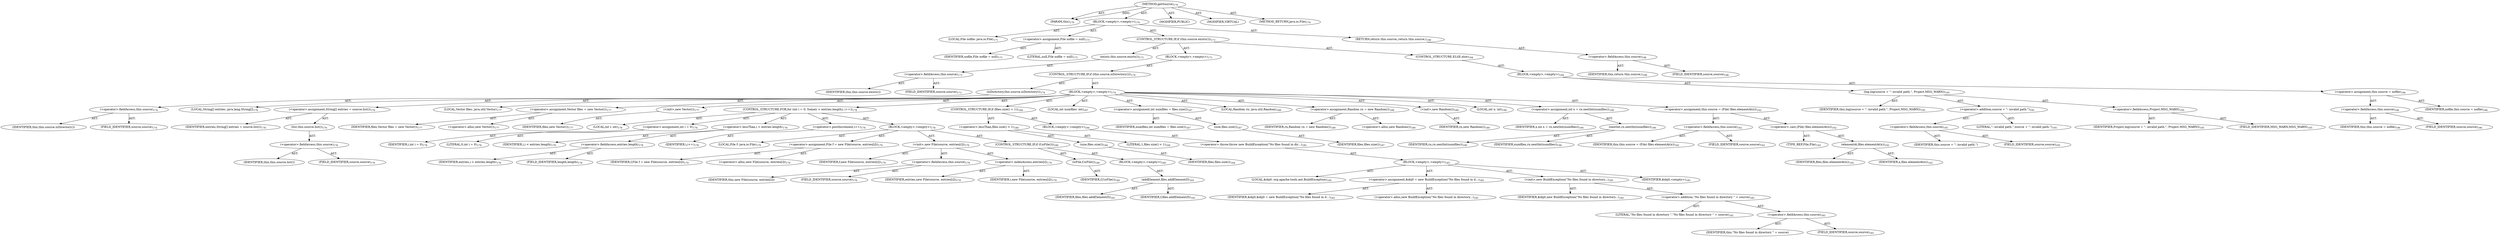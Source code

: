 digraph "getSource" {  
"111669149704" [label = <(METHOD,getSource)<SUB>170</SUB>> ]
"115964116996" [label = <(PARAM,this)<SUB>170</SUB>> ]
"25769803788" [label = <(BLOCK,&lt;empty&gt;,&lt;empty&gt;)<SUB>170</SUB>> ]
"94489280513" [label = <(LOCAL,File nofile: java.io.File)<SUB>171</SUB>> ]
"30064771121" [label = <(&lt;operator&gt;.assignment,File nofile = null)<SUB>171</SUB>> ]
"68719476776" [label = <(IDENTIFIER,nofile,File nofile = null)<SUB>171</SUB>> ]
"90194313222" [label = <(LITERAL,null,File nofile = null)<SUB>171</SUB>> ]
"47244640260" [label = <(CONTROL_STRUCTURE,IF,if (this.source.exists()))<SUB>173</SUB>> ]
"30064771122" [label = <(exists,this.source.exists())<SUB>173</SUB>> ]
"30064771123" [label = <(&lt;operator&gt;.fieldAccess,this.source)<SUB>173</SUB>> ]
"68719476777" [label = <(IDENTIFIER,this,this.source.exists())> ]
"55834574869" [label = <(FIELD_IDENTIFIER,source,source)<SUB>173</SUB>> ]
"25769803789" [label = <(BLOCK,&lt;empty&gt;,&lt;empty&gt;)<SUB>173</SUB>> ]
"47244640261" [label = <(CONTROL_STRUCTURE,IF,if (this.source.isDirectory()))<SUB>174</SUB>> ]
"30064771124" [label = <(isDirectory,this.source.isDirectory())<SUB>174</SUB>> ]
"30064771125" [label = <(&lt;operator&gt;.fieldAccess,this.source)<SUB>174</SUB>> ]
"68719476778" [label = <(IDENTIFIER,this,this.source.isDirectory())> ]
"55834574870" [label = <(FIELD_IDENTIFIER,source,source)<SUB>174</SUB>> ]
"25769803790" [label = <(BLOCK,&lt;empty&gt;,&lt;empty&gt;)<SUB>174</SUB>> ]
"94489280514" [label = <(LOCAL,String[] entries: java.lang.String[])<SUB>176</SUB>> ]
"30064771126" [label = <(&lt;operator&gt;.assignment,String[] entries = source.list())<SUB>176</SUB>> ]
"68719476779" [label = <(IDENTIFIER,entries,String[] entries = source.list())<SUB>176</SUB>> ]
"30064771127" [label = <(list,this.source.list())<SUB>176</SUB>> ]
"30064771128" [label = <(&lt;operator&gt;.fieldAccess,this.source)<SUB>176</SUB>> ]
"68719476780" [label = <(IDENTIFIER,this,this.source.list())> ]
"55834574871" [label = <(FIELD_IDENTIFIER,source,source)<SUB>176</SUB>> ]
"94489280515" [label = <(LOCAL,Vector files: java.util.Vector)<SUB>177</SUB>> ]
"30064771129" [label = <(&lt;operator&gt;.assignment,Vector files = new Vector())<SUB>177</SUB>> ]
"68719476781" [label = <(IDENTIFIER,files,Vector files = new Vector())<SUB>177</SUB>> ]
"30064771130" [label = <(&lt;operator&gt;.alloc,new Vector())<SUB>177</SUB>> ]
"30064771131" [label = <(&lt;init&gt;,new Vector())<SUB>177</SUB>> ]
"68719476782" [label = <(IDENTIFIER,files,new Vector())<SUB>177</SUB>> ]
"47244640262" [label = <(CONTROL_STRUCTURE,FOR,for (int i = 0; Some(i &lt; entries.length); i++))<SUB>178</SUB>> ]
"94489280516" [label = <(LOCAL,int i: int)<SUB>178</SUB>> ]
"30064771132" [label = <(&lt;operator&gt;.assignment,int i = 0)<SUB>178</SUB>> ]
"68719476783" [label = <(IDENTIFIER,i,int i = 0)<SUB>178</SUB>> ]
"90194313223" [label = <(LITERAL,0,int i = 0)<SUB>178</SUB>> ]
"30064771133" [label = <(&lt;operator&gt;.lessThan,i &lt; entries.length)<SUB>178</SUB>> ]
"68719476784" [label = <(IDENTIFIER,i,i &lt; entries.length)<SUB>178</SUB>> ]
"30064771134" [label = <(&lt;operator&gt;.fieldAccess,entries.length)<SUB>178</SUB>> ]
"68719476785" [label = <(IDENTIFIER,entries,i &lt; entries.length)<SUB>178</SUB>> ]
"55834574872" [label = <(FIELD_IDENTIFIER,length,length)<SUB>178</SUB>> ]
"30064771135" [label = <(&lt;operator&gt;.postIncrement,i++)<SUB>178</SUB>> ]
"68719476786" [label = <(IDENTIFIER,i,i++)<SUB>178</SUB>> ]
"25769803791" [label = <(BLOCK,&lt;empty&gt;,&lt;empty&gt;)<SUB>178</SUB>> ]
"94489280517" [label = <(LOCAL,File f: java.io.File)<SUB>179</SUB>> ]
"30064771136" [label = <(&lt;operator&gt;.assignment,File f = new File(source, entries[i]))<SUB>179</SUB>> ]
"68719476787" [label = <(IDENTIFIER,f,File f = new File(source, entries[i]))<SUB>179</SUB>> ]
"30064771137" [label = <(&lt;operator&gt;.alloc,new File(source, entries[i]))<SUB>179</SUB>> ]
"30064771138" [label = <(&lt;init&gt;,new File(source, entries[i]))<SUB>179</SUB>> ]
"68719476788" [label = <(IDENTIFIER,f,new File(source, entries[i]))<SUB>179</SUB>> ]
"30064771139" [label = <(&lt;operator&gt;.fieldAccess,this.source)<SUB>179</SUB>> ]
"68719476789" [label = <(IDENTIFIER,this,new File(source, entries[i]))> ]
"55834574873" [label = <(FIELD_IDENTIFIER,source,source)<SUB>179</SUB>> ]
"30064771140" [label = <(&lt;operator&gt;.indexAccess,entries[i])<SUB>179</SUB>> ]
"68719476790" [label = <(IDENTIFIER,entries,new File(source, entries[i]))<SUB>179</SUB>> ]
"68719476791" [label = <(IDENTIFIER,i,new File(source, entries[i]))<SUB>179</SUB>> ]
"47244640263" [label = <(CONTROL_STRUCTURE,IF,if (f.isFile()))<SUB>180</SUB>> ]
"30064771141" [label = <(isFile,f.isFile())<SUB>180</SUB>> ]
"68719476792" [label = <(IDENTIFIER,f,f.isFile())<SUB>180</SUB>> ]
"25769803792" [label = <(BLOCK,&lt;empty&gt;,&lt;empty&gt;)<SUB>180</SUB>> ]
"30064771142" [label = <(addElement,files.addElement(f))<SUB>181</SUB>> ]
"68719476793" [label = <(IDENTIFIER,files,files.addElement(f))<SUB>181</SUB>> ]
"68719476794" [label = <(IDENTIFIER,f,files.addElement(f))<SUB>181</SUB>> ]
"47244640264" [label = <(CONTROL_STRUCTURE,IF,if (files.size() &lt; 1))<SUB>184</SUB>> ]
"30064771143" [label = <(&lt;operator&gt;.lessThan,files.size() &lt; 1)<SUB>184</SUB>> ]
"30064771144" [label = <(size,files.size())<SUB>184</SUB>> ]
"68719476795" [label = <(IDENTIFIER,files,files.size())<SUB>184</SUB>> ]
"90194313224" [label = <(LITERAL,1,files.size() &lt; 1)<SUB>184</SUB>> ]
"25769803793" [label = <(BLOCK,&lt;empty&gt;,&lt;empty&gt;)<SUB>184</SUB>> ]
"30064771145" [label = <(&lt;operator&gt;.throw,throw new BuildException(&quot;No files found in dir...)<SUB>185</SUB>> ]
"25769803794" [label = <(BLOCK,&lt;empty&gt;,&lt;empty&gt;)<SUB>185</SUB>> ]
"94489280518" [label = <(LOCAL,$obj0: org.apache.tools.ant.BuildException)<SUB>185</SUB>> ]
"30064771146" [label = <(&lt;operator&gt;.assignment,$obj0 = new BuildException(&quot;No files found in d...)<SUB>185</SUB>> ]
"68719476796" [label = <(IDENTIFIER,$obj0,$obj0 = new BuildException(&quot;No files found in d...)<SUB>185</SUB>> ]
"30064771147" [label = <(&lt;operator&gt;.alloc,new BuildException(&quot;No files found in directory...)<SUB>185</SUB>> ]
"30064771148" [label = <(&lt;init&gt;,new BuildException(&quot;No files found in directory...)<SUB>185</SUB>> ]
"68719476797" [label = <(IDENTIFIER,$obj0,new BuildException(&quot;No files found in directory...)<SUB>185</SUB>> ]
"30064771149" [label = <(&lt;operator&gt;.addition,&quot;No files found in directory &quot; + source)<SUB>185</SUB>> ]
"90194313225" [label = <(LITERAL,&quot;No files found in directory &quot;,&quot;No files found in directory &quot; + source)<SUB>185</SUB>> ]
"30064771150" [label = <(&lt;operator&gt;.fieldAccess,this.source)<SUB>185</SUB>> ]
"68719476798" [label = <(IDENTIFIER,this,&quot;No files found in directory &quot; + source)> ]
"55834574874" [label = <(FIELD_IDENTIFIER,source,source)<SUB>185</SUB>> ]
"68719476799" [label = <(IDENTIFIER,$obj0,&lt;empty&gt;)<SUB>185</SUB>> ]
"94489280519" [label = <(LOCAL,int numfiles: int)<SUB>187</SUB>> ]
"30064771151" [label = <(&lt;operator&gt;.assignment,int numfiles = files.size())<SUB>187</SUB>> ]
"68719476800" [label = <(IDENTIFIER,numfiles,int numfiles = files.size())<SUB>187</SUB>> ]
"30064771152" [label = <(size,files.size())<SUB>187</SUB>> ]
"68719476801" [label = <(IDENTIFIER,files,files.size())<SUB>187</SUB>> ]
"94489280520" [label = <(LOCAL,Random rn: java.util.Random)<SUB>189</SUB>> ]
"30064771153" [label = <(&lt;operator&gt;.assignment,Random rn = new Random())<SUB>189</SUB>> ]
"68719476802" [label = <(IDENTIFIER,rn,Random rn = new Random())<SUB>189</SUB>> ]
"30064771154" [label = <(&lt;operator&gt;.alloc,new Random())<SUB>189</SUB>> ]
"30064771155" [label = <(&lt;init&gt;,new Random())<SUB>189</SUB>> ]
"68719476803" [label = <(IDENTIFIER,rn,new Random())<SUB>189</SUB>> ]
"94489280521" [label = <(LOCAL,int x: int)<SUB>190</SUB>> ]
"30064771156" [label = <(&lt;operator&gt;.assignment,int x = rn.nextInt(numfiles))<SUB>190</SUB>> ]
"68719476804" [label = <(IDENTIFIER,x,int x = rn.nextInt(numfiles))<SUB>190</SUB>> ]
"30064771157" [label = <(nextInt,rn.nextInt(numfiles))<SUB>190</SUB>> ]
"68719476805" [label = <(IDENTIFIER,rn,rn.nextInt(numfiles))<SUB>190</SUB>> ]
"68719476806" [label = <(IDENTIFIER,numfiles,rn.nextInt(numfiles))<SUB>190</SUB>> ]
"30064771158" [label = <(&lt;operator&gt;.assignment,this.source = (File) files.elementAt(x))<SUB>192</SUB>> ]
"30064771159" [label = <(&lt;operator&gt;.fieldAccess,this.source)<SUB>192</SUB>> ]
"68719476742" [label = <(IDENTIFIER,this,this.source = (File) files.elementAt(x))<SUB>192</SUB>> ]
"55834574875" [label = <(FIELD_IDENTIFIER,source,source)<SUB>192</SUB>> ]
"30064771160" [label = <(&lt;operator&gt;.cast,(File) files.elementAt(x))<SUB>192</SUB>> ]
"180388626432" [label = <(TYPE_REF,File,File)<SUB>192</SUB>> ]
"30064771161" [label = <(elementAt,files.elementAt(x))<SUB>192</SUB>> ]
"68719476807" [label = <(IDENTIFIER,files,files.elementAt(x))<SUB>192</SUB>> ]
"68719476808" [label = <(IDENTIFIER,x,files.elementAt(x))<SUB>192</SUB>> ]
"47244640265" [label = <(CONTROL_STRUCTURE,ELSE,else)<SUB>194</SUB>> ]
"25769803795" [label = <(BLOCK,&lt;empty&gt;,&lt;empty&gt;)<SUB>194</SUB>> ]
"30064771162" [label = <(log,log(source + &quot;: invalid path.&quot;, Project.MSG_WARN))<SUB>195</SUB>> ]
"68719476743" [label = <(IDENTIFIER,this,log(source + &quot;: invalid path.&quot;, Project.MSG_WARN))<SUB>195</SUB>> ]
"30064771163" [label = <(&lt;operator&gt;.addition,source + &quot;: invalid path.&quot;)<SUB>195</SUB>> ]
"30064771164" [label = <(&lt;operator&gt;.fieldAccess,this.source)<SUB>195</SUB>> ]
"68719476809" [label = <(IDENTIFIER,this,source + &quot;: invalid path.&quot;)> ]
"55834574876" [label = <(FIELD_IDENTIFIER,source,source)<SUB>195</SUB>> ]
"90194313226" [label = <(LITERAL,&quot;: invalid path.&quot;,source + &quot;: invalid path.&quot;)<SUB>195</SUB>> ]
"30064771165" [label = <(&lt;operator&gt;.fieldAccess,Project.MSG_WARN)<SUB>195</SUB>> ]
"68719476810" [label = <(IDENTIFIER,Project,log(source + &quot;: invalid path.&quot;, Project.MSG_WARN))<SUB>195</SUB>> ]
"55834574877" [label = <(FIELD_IDENTIFIER,MSG_WARN,MSG_WARN)<SUB>195</SUB>> ]
"30064771166" [label = <(&lt;operator&gt;.assignment,this.source = nofile)<SUB>196</SUB>> ]
"30064771167" [label = <(&lt;operator&gt;.fieldAccess,this.source)<SUB>196</SUB>> ]
"68719476744" [label = <(IDENTIFIER,this,this.source = nofile)<SUB>196</SUB>> ]
"55834574878" [label = <(FIELD_IDENTIFIER,source,source)<SUB>196</SUB>> ]
"68719476811" [label = <(IDENTIFIER,nofile,this.source = nofile)<SUB>196</SUB>> ]
"146028888066" [label = <(RETURN,return this.source;,return this.source;)<SUB>198</SUB>> ]
"30064771168" [label = <(&lt;operator&gt;.fieldAccess,this.source)<SUB>198</SUB>> ]
"68719476745" [label = <(IDENTIFIER,this,return this.source;)<SUB>198</SUB>> ]
"55834574879" [label = <(FIELD_IDENTIFIER,source,source)<SUB>198</SUB>> ]
"133143986197" [label = <(MODIFIER,PUBLIC)> ]
"133143986198" [label = <(MODIFIER,VIRTUAL)> ]
"128849018888" [label = <(METHOD_RETURN,java.io.File)<SUB>170</SUB>> ]
  "111669149704" -> "115964116996"  [ label = "AST: "] 
  "111669149704" -> "25769803788"  [ label = "AST: "] 
  "111669149704" -> "133143986197"  [ label = "AST: "] 
  "111669149704" -> "133143986198"  [ label = "AST: "] 
  "111669149704" -> "128849018888"  [ label = "AST: "] 
  "25769803788" -> "94489280513"  [ label = "AST: "] 
  "25769803788" -> "30064771121"  [ label = "AST: "] 
  "25769803788" -> "47244640260"  [ label = "AST: "] 
  "25769803788" -> "146028888066"  [ label = "AST: "] 
  "30064771121" -> "68719476776"  [ label = "AST: "] 
  "30064771121" -> "90194313222"  [ label = "AST: "] 
  "47244640260" -> "30064771122"  [ label = "AST: "] 
  "47244640260" -> "25769803789"  [ label = "AST: "] 
  "47244640260" -> "47244640265"  [ label = "AST: "] 
  "30064771122" -> "30064771123"  [ label = "AST: "] 
  "30064771123" -> "68719476777"  [ label = "AST: "] 
  "30064771123" -> "55834574869"  [ label = "AST: "] 
  "25769803789" -> "47244640261"  [ label = "AST: "] 
  "47244640261" -> "30064771124"  [ label = "AST: "] 
  "47244640261" -> "25769803790"  [ label = "AST: "] 
  "30064771124" -> "30064771125"  [ label = "AST: "] 
  "30064771125" -> "68719476778"  [ label = "AST: "] 
  "30064771125" -> "55834574870"  [ label = "AST: "] 
  "25769803790" -> "94489280514"  [ label = "AST: "] 
  "25769803790" -> "30064771126"  [ label = "AST: "] 
  "25769803790" -> "94489280515"  [ label = "AST: "] 
  "25769803790" -> "30064771129"  [ label = "AST: "] 
  "25769803790" -> "30064771131"  [ label = "AST: "] 
  "25769803790" -> "47244640262"  [ label = "AST: "] 
  "25769803790" -> "47244640264"  [ label = "AST: "] 
  "25769803790" -> "94489280519"  [ label = "AST: "] 
  "25769803790" -> "30064771151"  [ label = "AST: "] 
  "25769803790" -> "94489280520"  [ label = "AST: "] 
  "25769803790" -> "30064771153"  [ label = "AST: "] 
  "25769803790" -> "30064771155"  [ label = "AST: "] 
  "25769803790" -> "94489280521"  [ label = "AST: "] 
  "25769803790" -> "30064771156"  [ label = "AST: "] 
  "25769803790" -> "30064771158"  [ label = "AST: "] 
  "30064771126" -> "68719476779"  [ label = "AST: "] 
  "30064771126" -> "30064771127"  [ label = "AST: "] 
  "30064771127" -> "30064771128"  [ label = "AST: "] 
  "30064771128" -> "68719476780"  [ label = "AST: "] 
  "30064771128" -> "55834574871"  [ label = "AST: "] 
  "30064771129" -> "68719476781"  [ label = "AST: "] 
  "30064771129" -> "30064771130"  [ label = "AST: "] 
  "30064771131" -> "68719476782"  [ label = "AST: "] 
  "47244640262" -> "94489280516"  [ label = "AST: "] 
  "47244640262" -> "30064771132"  [ label = "AST: "] 
  "47244640262" -> "30064771133"  [ label = "AST: "] 
  "47244640262" -> "30064771135"  [ label = "AST: "] 
  "47244640262" -> "25769803791"  [ label = "AST: "] 
  "30064771132" -> "68719476783"  [ label = "AST: "] 
  "30064771132" -> "90194313223"  [ label = "AST: "] 
  "30064771133" -> "68719476784"  [ label = "AST: "] 
  "30064771133" -> "30064771134"  [ label = "AST: "] 
  "30064771134" -> "68719476785"  [ label = "AST: "] 
  "30064771134" -> "55834574872"  [ label = "AST: "] 
  "30064771135" -> "68719476786"  [ label = "AST: "] 
  "25769803791" -> "94489280517"  [ label = "AST: "] 
  "25769803791" -> "30064771136"  [ label = "AST: "] 
  "25769803791" -> "30064771138"  [ label = "AST: "] 
  "25769803791" -> "47244640263"  [ label = "AST: "] 
  "30064771136" -> "68719476787"  [ label = "AST: "] 
  "30064771136" -> "30064771137"  [ label = "AST: "] 
  "30064771138" -> "68719476788"  [ label = "AST: "] 
  "30064771138" -> "30064771139"  [ label = "AST: "] 
  "30064771138" -> "30064771140"  [ label = "AST: "] 
  "30064771139" -> "68719476789"  [ label = "AST: "] 
  "30064771139" -> "55834574873"  [ label = "AST: "] 
  "30064771140" -> "68719476790"  [ label = "AST: "] 
  "30064771140" -> "68719476791"  [ label = "AST: "] 
  "47244640263" -> "30064771141"  [ label = "AST: "] 
  "47244640263" -> "25769803792"  [ label = "AST: "] 
  "30064771141" -> "68719476792"  [ label = "AST: "] 
  "25769803792" -> "30064771142"  [ label = "AST: "] 
  "30064771142" -> "68719476793"  [ label = "AST: "] 
  "30064771142" -> "68719476794"  [ label = "AST: "] 
  "47244640264" -> "30064771143"  [ label = "AST: "] 
  "47244640264" -> "25769803793"  [ label = "AST: "] 
  "30064771143" -> "30064771144"  [ label = "AST: "] 
  "30064771143" -> "90194313224"  [ label = "AST: "] 
  "30064771144" -> "68719476795"  [ label = "AST: "] 
  "25769803793" -> "30064771145"  [ label = "AST: "] 
  "30064771145" -> "25769803794"  [ label = "AST: "] 
  "25769803794" -> "94489280518"  [ label = "AST: "] 
  "25769803794" -> "30064771146"  [ label = "AST: "] 
  "25769803794" -> "30064771148"  [ label = "AST: "] 
  "25769803794" -> "68719476799"  [ label = "AST: "] 
  "30064771146" -> "68719476796"  [ label = "AST: "] 
  "30064771146" -> "30064771147"  [ label = "AST: "] 
  "30064771148" -> "68719476797"  [ label = "AST: "] 
  "30064771148" -> "30064771149"  [ label = "AST: "] 
  "30064771149" -> "90194313225"  [ label = "AST: "] 
  "30064771149" -> "30064771150"  [ label = "AST: "] 
  "30064771150" -> "68719476798"  [ label = "AST: "] 
  "30064771150" -> "55834574874"  [ label = "AST: "] 
  "30064771151" -> "68719476800"  [ label = "AST: "] 
  "30064771151" -> "30064771152"  [ label = "AST: "] 
  "30064771152" -> "68719476801"  [ label = "AST: "] 
  "30064771153" -> "68719476802"  [ label = "AST: "] 
  "30064771153" -> "30064771154"  [ label = "AST: "] 
  "30064771155" -> "68719476803"  [ label = "AST: "] 
  "30064771156" -> "68719476804"  [ label = "AST: "] 
  "30064771156" -> "30064771157"  [ label = "AST: "] 
  "30064771157" -> "68719476805"  [ label = "AST: "] 
  "30064771157" -> "68719476806"  [ label = "AST: "] 
  "30064771158" -> "30064771159"  [ label = "AST: "] 
  "30064771158" -> "30064771160"  [ label = "AST: "] 
  "30064771159" -> "68719476742"  [ label = "AST: "] 
  "30064771159" -> "55834574875"  [ label = "AST: "] 
  "30064771160" -> "180388626432"  [ label = "AST: "] 
  "30064771160" -> "30064771161"  [ label = "AST: "] 
  "30064771161" -> "68719476807"  [ label = "AST: "] 
  "30064771161" -> "68719476808"  [ label = "AST: "] 
  "47244640265" -> "25769803795"  [ label = "AST: "] 
  "25769803795" -> "30064771162"  [ label = "AST: "] 
  "25769803795" -> "30064771166"  [ label = "AST: "] 
  "30064771162" -> "68719476743"  [ label = "AST: "] 
  "30064771162" -> "30064771163"  [ label = "AST: "] 
  "30064771162" -> "30064771165"  [ label = "AST: "] 
  "30064771163" -> "30064771164"  [ label = "AST: "] 
  "30064771163" -> "90194313226"  [ label = "AST: "] 
  "30064771164" -> "68719476809"  [ label = "AST: "] 
  "30064771164" -> "55834574876"  [ label = "AST: "] 
  "30064771165" -> "68719476810"  [ label = "AST: "] 
  "30064771165" -> "55834574877"  [ label = "AST: "] 
  "30064771166" -> "30064771167"  [ label = "AST: "] 
  "30064771166" -> "68719476811"  [ label = "AST: "] 
  "30064771167" -> "68719476744"  [ label = "AST: "] 
  "30064771167" -> "55834574878"  [ label = "AST: "] 
  "146028888066" -> "30064771168"  [ label = "AST: "] 
  "30064771168" -> "68719476745"  [ label = "AST: "] 
  "30064771168" -> "55834574879"  [ label = "AST: "] 
  "111669149704" -> "115964116996"  [ label = "DDG: "] 
}
